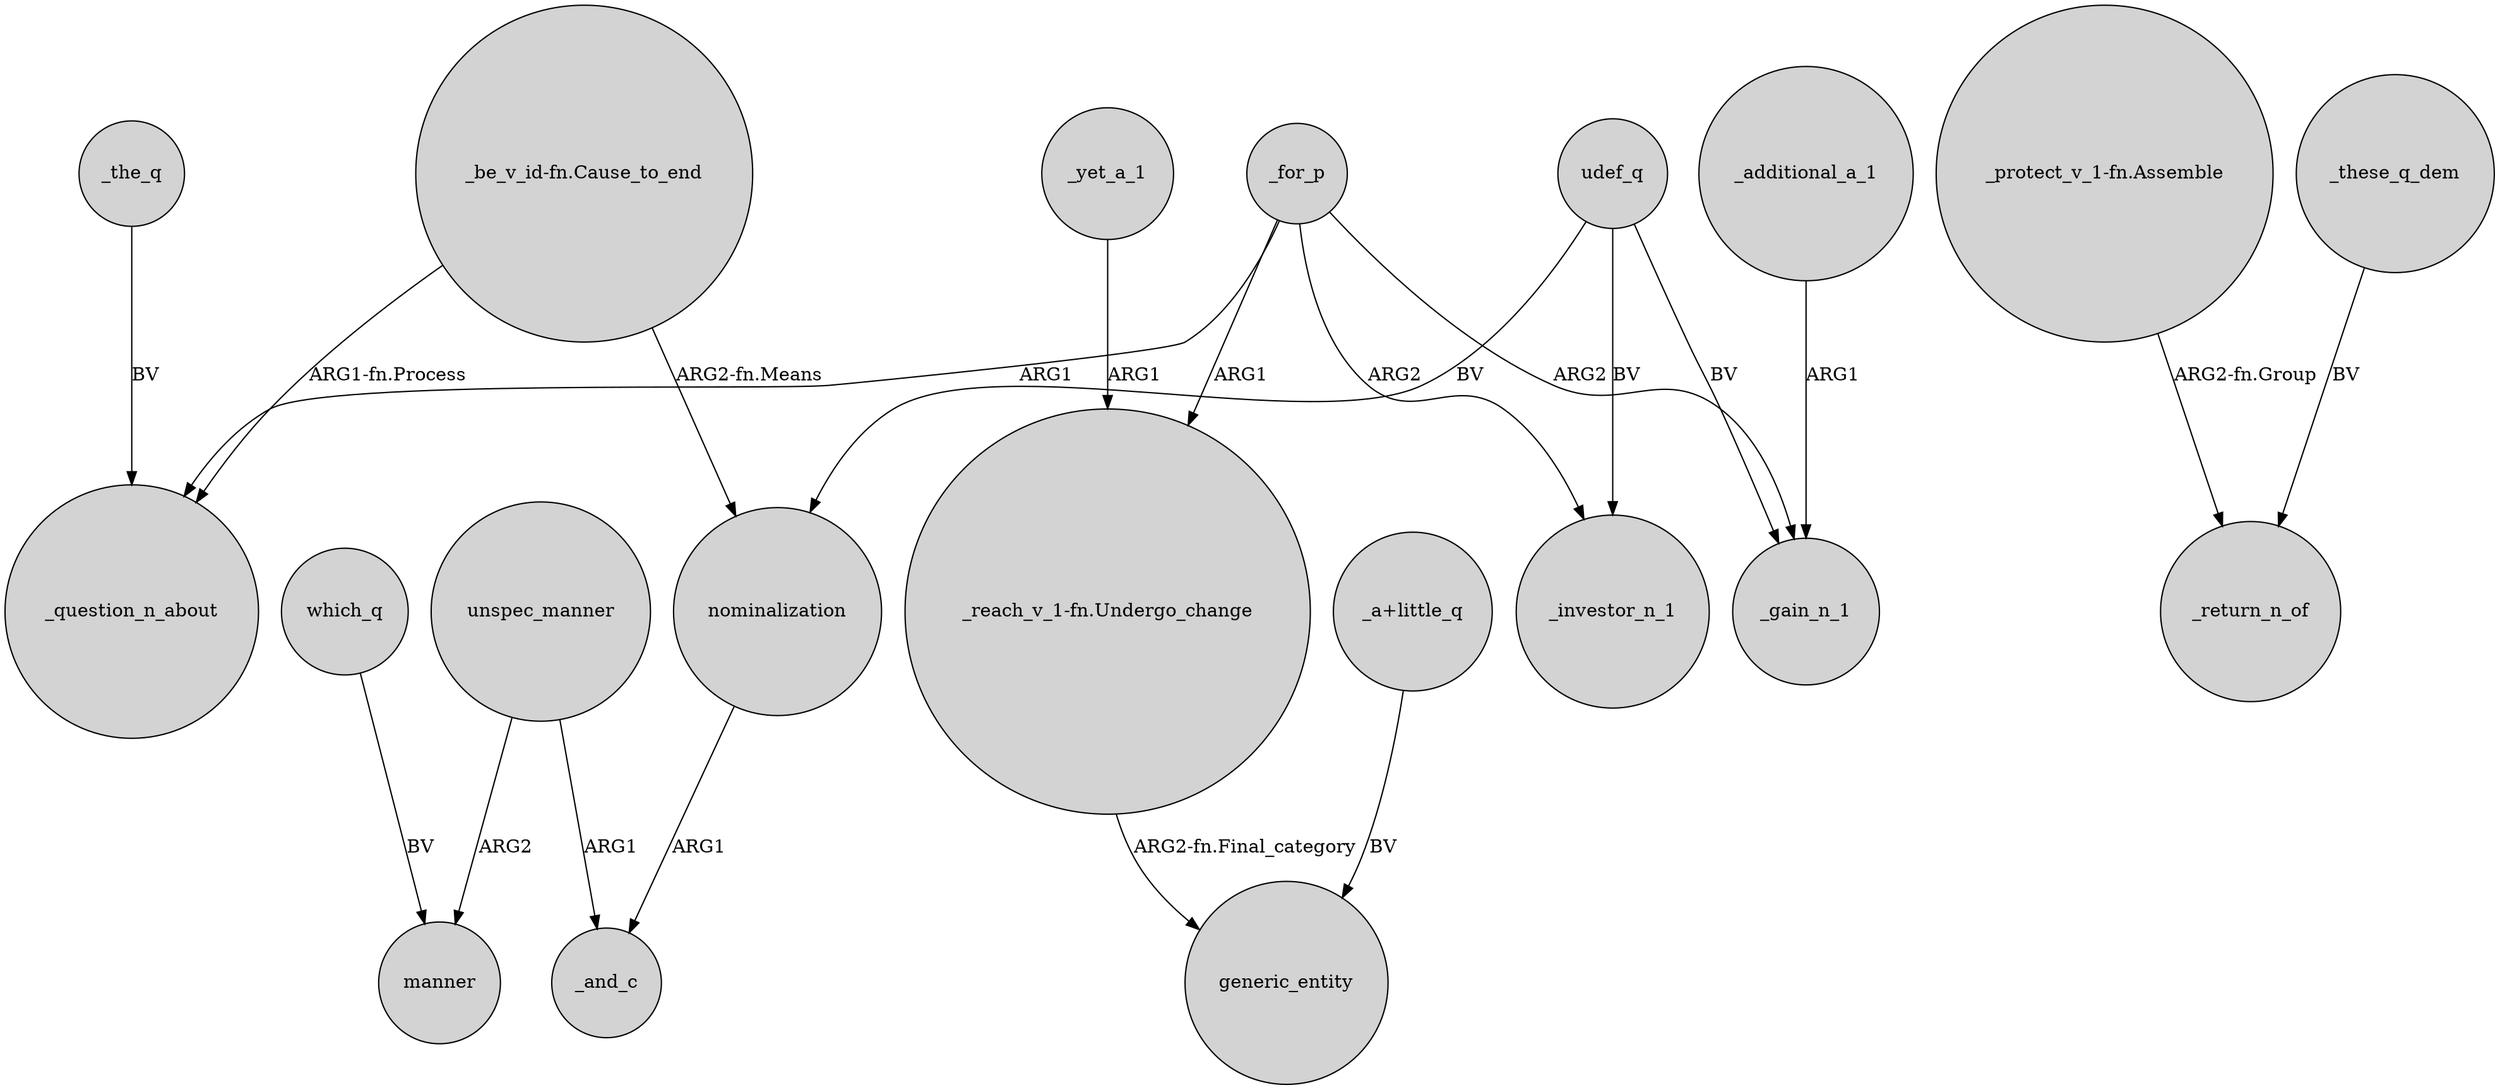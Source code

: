 digraph {
	node [shape=circle style=filled]
	unspec_manner -> manner [label=ARG2]
	_for_p -> "_reach_v_1-fn.Undergo_change" [label=ARG1]
	"_be_v_id-fn.Cause_to_end" -> _question_n_about [label="ARG1-fn.Process"]
	udef_q -> nominalization [label=BV]
	"_a+little_q" -> generic_entity [label=BV]
	_the_q -> _question_n_about [label=BV]
	"_be_v_id-fn.Cause_to_end" -> nominalization [label="ARG2-fn.Means"]
	_for_p -> _investor_n_1 [label=ARG2]
	"_protect_v_1-fn.Assemble" -> _return_n_of [label="ARG2-fn.Group"]
	nominalization -> _and_c [label=ARG1]
	_for_p -> _gain_n_1 [label=ARG2]
	"_reach_v_1-fn.Undergo_change" -> generic_entity [label="ARG2-fn.Final_category"]
	_yet_a_1 -> "_reach_v_1-fn.Undergo_change" [label=ARG1]
	_additional_a_1 -> _gain_n_1 [label=ARG1]
	_for_p -> _question_n_about [label=ARG1]
	which_q -> manner [label=BV]
	_these_q_dem -> _return_n_of [label=BV]
	udef_q -> _investor_n_1 [label=BV]
	unspec_manner -> _and_c [label=ARG1]
	udef_q -> _gain_n_1 [label=BV]
}
